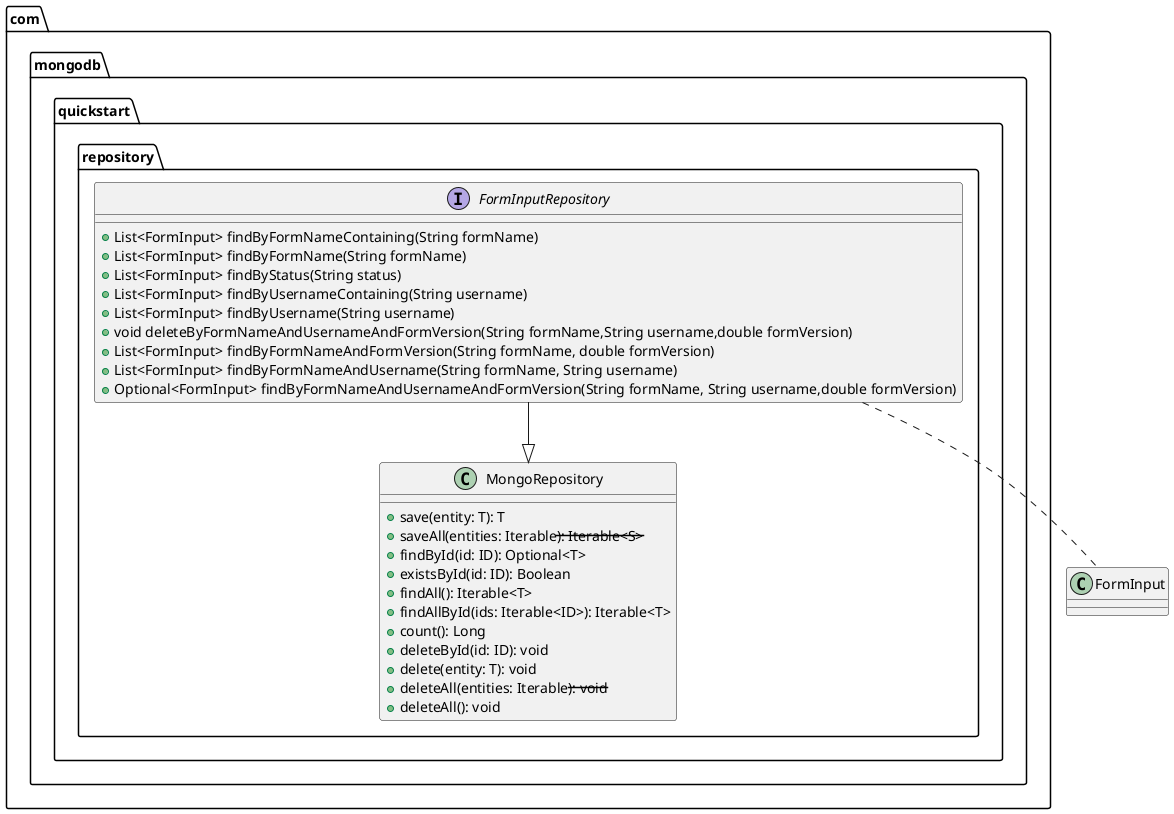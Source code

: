 
@startuml
package com.mongodb.quickstart.repository {


interface FormInputRepository {
    +List<FormInput> findByFormNameContaining(String formName)
    +List<FormInput> findByFormName(String formName)
    +List<FormInput> findByStatus(String status)
    +List<FormInput> findByUsernameContaining(String username)
    +List<FormInput> findByUsername(String username)
    +void deleteByFormNameAndUsernameAndFormVersion(String formName,String username,double formVersion)
    +List<FormInput> findByFormNameAndFormVersion(String formName, double formVersion)
    +List<FormInput> findByFormNameAndUsername(String formName, String username)
    +Optional<FormInput> findByFormNameAndUsernameAndFormVersion(String formName, String username,double formVersion)
}

class MongoRepository {
    +save(entity: T): T
    +saveAll(entities: Iterable<S>): Iterable<S>
    +findById(id: ID): Optional<T>
    +existsById(id: ID): Boolean
    +findAll(): Iterable<T>
    +findAllById(ids: Iterable<ID>): Iterable<T>
    +count(): Long
    +deleteById(id: ID): void
    +delete(entity: T): void
    +deleteAll(entities: Iterable<S>): void
    +deleteAll(): void
}
}

FormInputRepository --|> MongoRepository
FormInputRepository .. FormInput

@enduml





